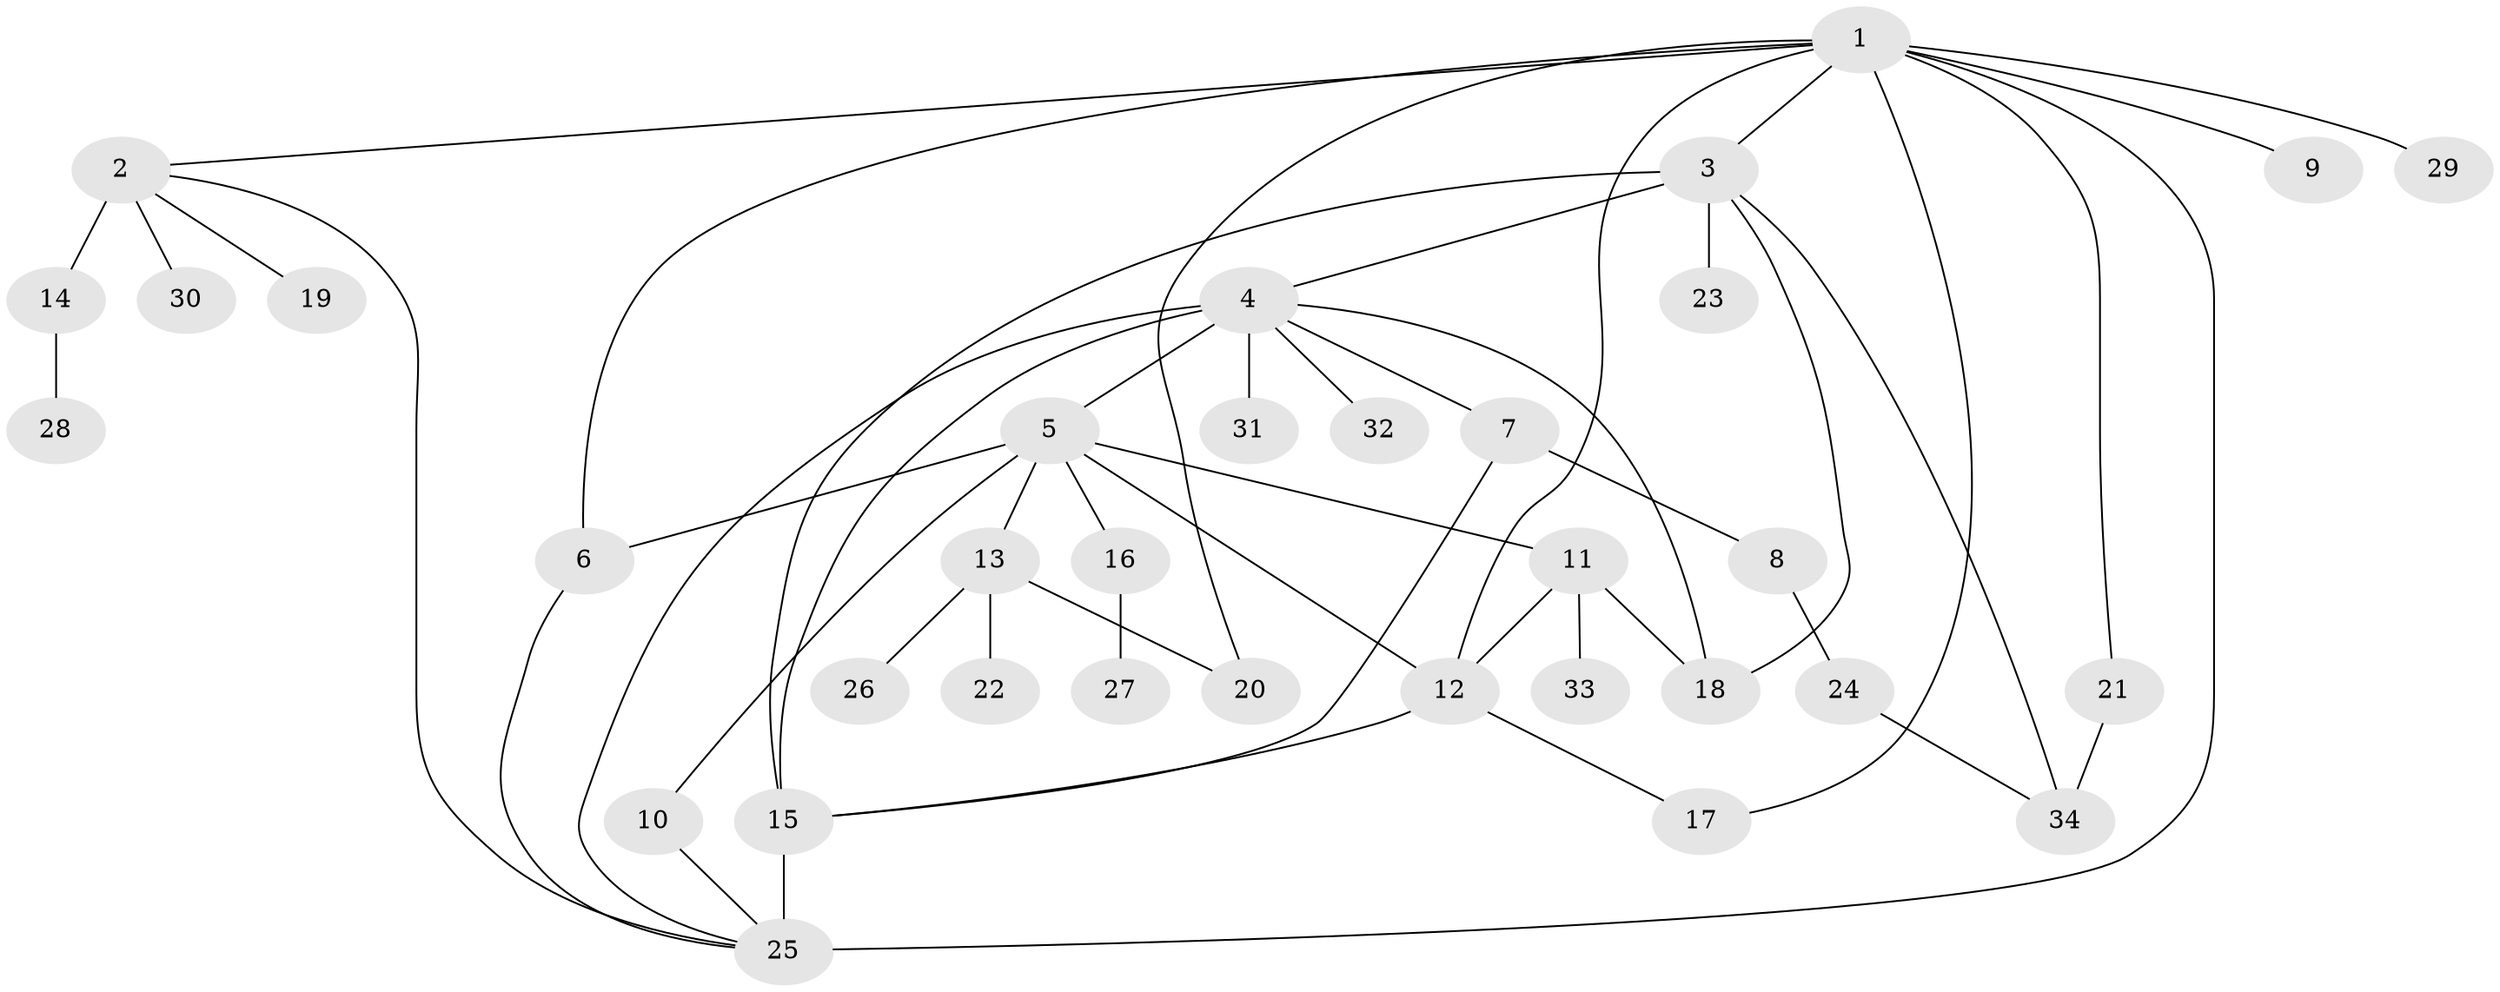 // original degree distribution, {13: 0.00909090909090909, 10: 0.01818181818181818, 18: 0.00909090909090909, 6: 0.02727272727272727, 4: 0.06363636363636363, 1: 0.4818181818181818, 2: 0.2636363636363636, 5: 0.02727272727272727, 11: 0.00909090909090909, 3: 0.09090909090909091}
// Generated by graph-tools (version 1.1) at 2025/50/03/04/25 22:50:10]
// undirected, 34 vertices, 50 edges
graph export_dot {
  node [color=gray90,style=filled];
  1;
  2;
  3;
  4;
  5;
  6;
  7;
  8;
  9;
  10;
  11;
  12;
  13;
  14;
  15;
  16;
  17;
  18;
  19;
  20;
  21;
  22;
  23;
  24;
  25;
  26;
  27;
  28;
  29;
  30;
  31;
  32;
  33;
  34;
  1 -- 2 [weight=1.0];
  1 -- 3 [weight=1.0];
  1 -- 6 [weight=1.0];
  1 -- 9 [weight=1.0];
  1 -- 12 [weight=1.0];
  1 -- 17 [weight=1.0];
  1 -- 20 [weight=1.0];
  1 -- 21 [weight=1.0];
  1 -- 25 [weight=1.0];
  1 -- 29 [weight=1.0];
  2 -- 14 [weight=4.0];
  2 -- 19 [weight=1.0];
  2 -- 25 [weight=1.0];
  2 -- 30 [weight=1.0];
  3 -- 4 [weight=2.0];
  3 -- 15 [weight=2.0];
  3 -- 18 [weight=1.0];
  3 -- 23 [weight=1.0];
  3 -- 34 [weight=1.0];
  4 -- 5 [weight=7.0];
  4 -- 7 [weight=1.0];
  4 -- 15 [weight=1.0];
  4 -- 18 [weight=1.0];
  4 -- 25 [weight=1.0];
  4 -- 31 [weight=1.0];
  4 -- 32 [weight=1.0];
  5 -- 6 [weight=1.0];
  5 -- 10 [weight=1.0];
  5 -- 11 [weight=2.0];
  5 -- 12 [weight=1.0];
  5 -- 13 [weight=1.0];
  5 -- 16 [weight=2.0];
  6 -- 25 [weight=1.0];
  7 -- 8 [weight=1.0];
  7 -- 15 [weight=1.0];
  8 -- 24 [weight=1.0];
  10 -- 25 [weight=1.0];
  11 -- 12 [weight=1.0];
  11 -- 18 [weight=1.0];
  11 -- 33 [weight=1.0];
  12 -- 15 [weight=1.0];
  12 -- 17 [weight=1.0];
  13 -- 20 [weight=3.0];
  13 -- 22 [weight=1.0];
  13 -- 26 [weight=1.0];
  14 -- 28 [weight=1.0];
  15 -- 25 [weight=5.0];
  16 -- 27 [weight=1.0];
  21 -- 34 [weight=2.0];
  24 -- 34 [weight=1.0];
}
